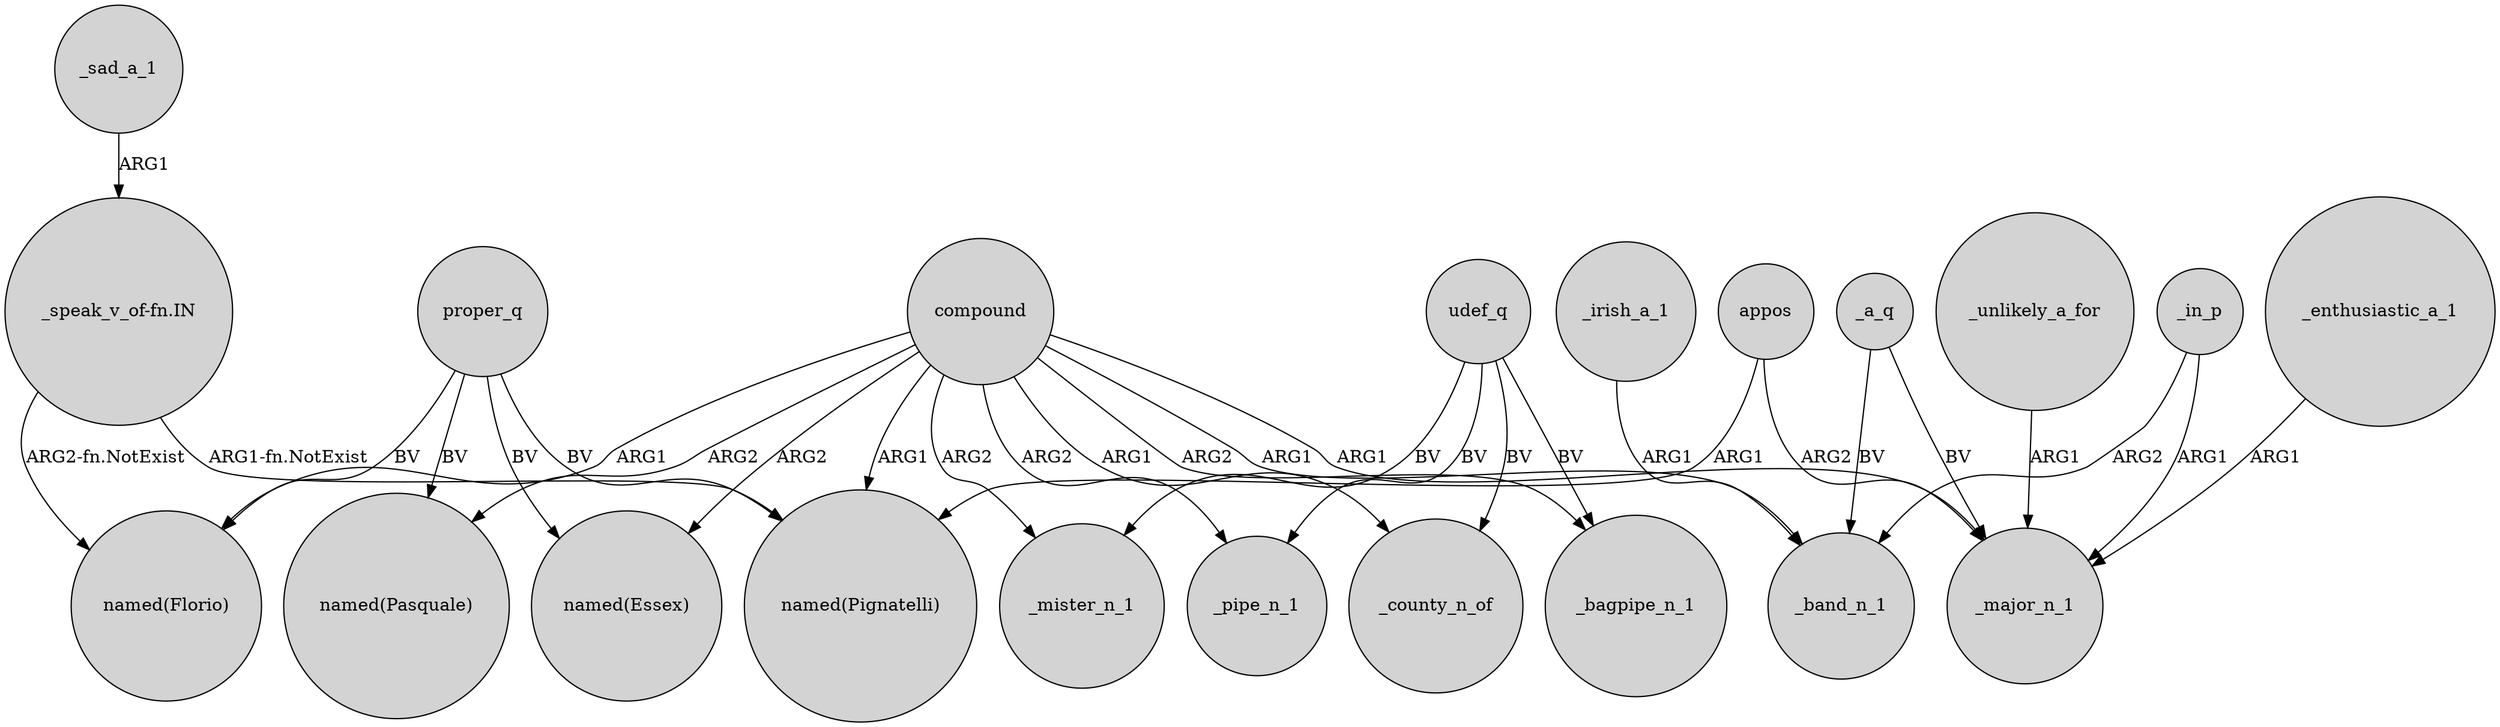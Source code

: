 digraph {
	node [shape=circle style=filled]
	_sad_a_1 -> "_speak_v_of-fn.IN" [label=ARG1]
	proper_q -> "named(Essex)" [label=BV]
	udef_q -> _pipe_n_1 [label=BV]
	_a_q -> _band_n_1 [label=BV]
	compound -> "named(Essex)" [label=ARG2]
	compound -> "named(Florio)" [label=ARG1]
	_irish_a_1 -> _band_n_1 [label=ARG1]
	compound -> _mister_n_1 [label=ARG2]
	_in_p -> _band_n_1 [label=ARG2]
	udef_q -> _mister_n_1 [label=BV]
	udef_q -> _county_n_of [label=BV]
	proper_q -> "named(Pignatelli)" [label=BV]
	"_speak_v_of-fn.IN" -> "named(Florio)" [label="ARG2-fn.NotExist"]
	proper_q -> "named(Pasquale)" [label=BV]
	compound -> _band_n_1 [label=ARG1]
	compound -> _county_n_of [label=ARG1]
	appos -> _major_n_1 [label=ARG2]
	appos -> "named(Pignatelli)" [label=ARG1]
	_enthusiastic_a_1 -> _major_n_1 [label=ARG1]
	_unlikely_a_for -> _major_n_1 [label=ARG1]
	compound -> _bagpipe_n_1 [label=ARG2]
	_a_q -> _major_n_1 [label=BV]
	_in_p -> _major_n_1 [label=ARG1]
	compound -> _pipe_n_1 [label=ARG2]
	udef_q -> _bagpipe_n_1 [label=BV]
	"_speak_v_of-fn.IN" -> "named(Pignatelli)" [label="ARG1-fn.NotExist"]
	compound -> _major_n_1 [label=ARG1]
	compound -> "named(Pignatelli)" [label=ARG1]
	proper_q -> "named(Florio)" [label=BV]
	compound -> "named(Pasquale)" [label=ARG2]
}
